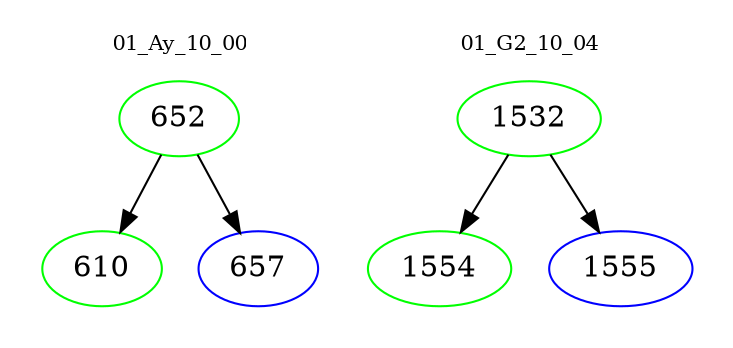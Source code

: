 digraph{
subgraph cluster_0 {
color = white
label = "01_Ay_10_00";
fontsize=10;
T0_652 [label="652", color="green"]
T0_652 -> T0_610 [color="black"]
T0_610 [label="610", color="green"]
T0_652 -> T0_657 [color="black"]
T0_657 [label="657", color="blue"]
}
subgraph cluster_1 {
color = white
label = "01_G2_10_04";
fontsize=10;
T1_1532 [label="1532", color="green"]
T1_1532 -> T1_1554 [color="black"]
T1_1554 [label="1554", color="green"]
T1_1532 -> T1_1555 [color="black"]
T1_1555 [label="1555", color="blue"]
}
}
